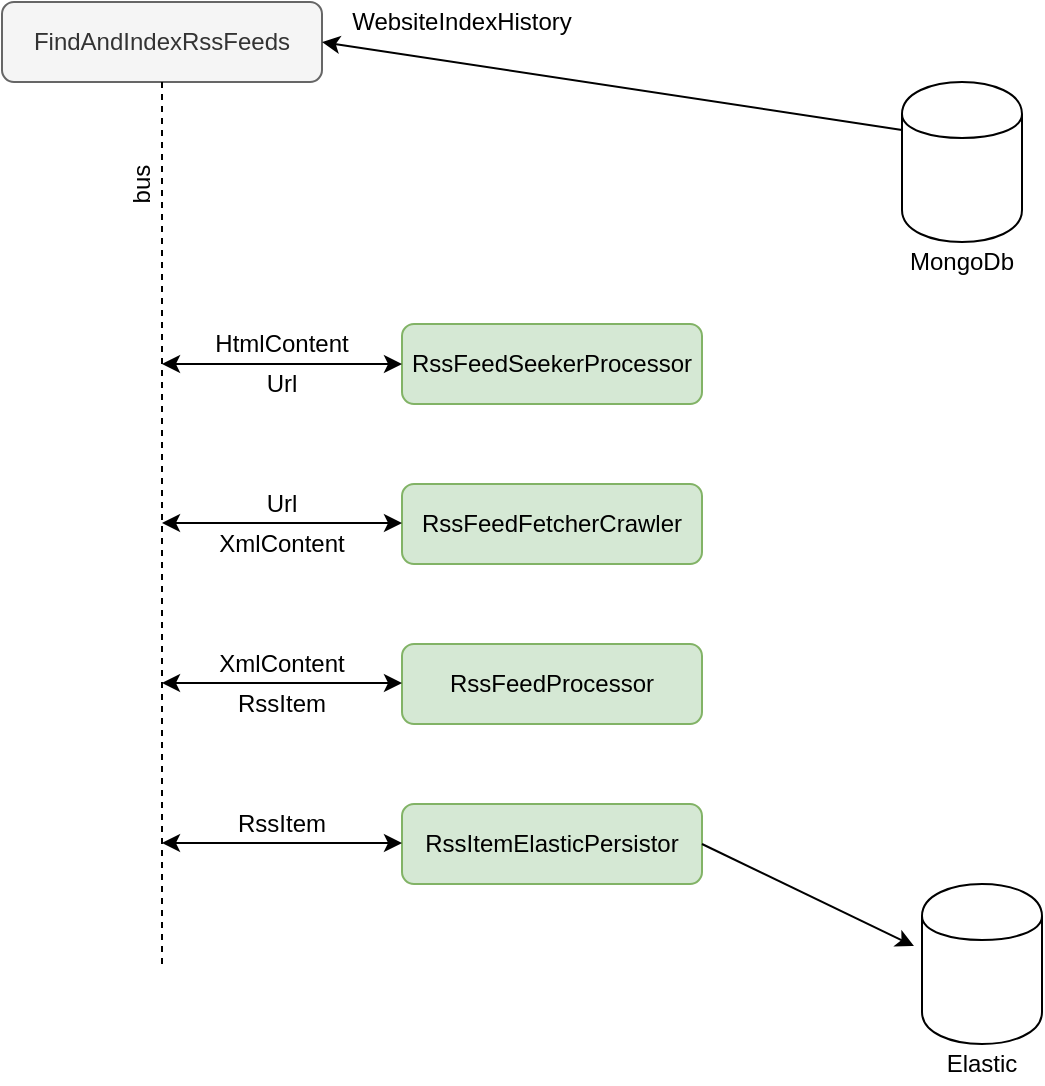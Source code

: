 <mxfile version="12.4.9" type="device"><diagram id="C5RBs43oDa-KdzZeNtuy" name="Page-1"><mxGraphModel dx="1422" dy="839" grid="1" gridSize="10" guides="1" tooltips="1" connect="1" arrows="1" fold="1" page="1" pageScale="1" pageWidth="827" pageHeight="1169" math="0" shadow="0"><root><mxCell id="WIyWlLk6GJQsqaUBKTNV-0"/><mxCell id="WIyWlLk6GJQsqaUBKTNV-1" parent="WIyWlLk6GJQsqaUBKTNV-0"/><mxCell id="WIyWlLk6GJQsqaUBKTNV-3" value="FindAndIndexRssFeeds" style="rounded=1;whiteSpace=wrap;html=1;fontSize=12;glass=0;strokeWidth=1;shadow=0;fillColor=#f5f5f5;strokeColor=#666666;fontColor=#333333;" parent="WIyWlLk6GJQsqaUBKTNV-1" vertex="1"><mxGeometry x="120" y="79" width="160" height="40" as="geometry"/></mxCell><mxCell id="WIyWlLk6GJQsqaUBKTNV-12" value="RssItemElasticPersistor" style="rounded=1;whiteSpace=wrap;html=1;fontSize=12;glass=0;strokeWidth=1;shadow=0;fillColor=#d5e8d4;strokeColor=#82b366;" parent="WIyWlLk6GJQsqaUBKTNV-1" vertex="1"><mxGeometry x="320" y="480" width="150" height="40" as="geometry"/></mxCell><mxCell id="lHUkVerEYKETo7nYPlY8-0" value="RssFeedProcessor" style="rounded=1;whiteSpace=wrap;html=1;fontSize=12;glass=0;strokeWidth=1;shadow=0;fillColor=#d5e8d4;strokeColor=#82b366;" vertex="1" parent="WIyWlLk6GJQsqaUBKTNV-1"><mxGeometry x="320" y="400" width="150" height="40" as="geometry"/></mxCell><mxCell id="lHUkVerEYKETo7nYPlY8-1" value="RssFeedSeekerProcessor" style="rounded=1;whiteSpace=wrap;html=1;fontSize=12;glass=0;strokeWidth=1;shadow=0;fillColor=#d5e8d4;strokeColor=#82b366;" vertex="1" parent="WIyWlLk6GJQsqaUBKTNV-1"><mxGeometry x="320" y="240" width="150" height="40" as="geometry"/></mxCell><mxCell id="lHUkVerEYKETo7nYPlY8-2" value="" style="shape=cylinder;whiteSpace=wrap;html=1;boundedLbl=1;backgroundOutline=1;" vertex="1" parent="WIyWlLk6GJQsqaUBKTNV-1"><mxGeometry x="570" y="119" width="60" height="80" as="geometry"/></mxCell><mxCell id="lHUkVerEYKETo7nYPlY8-3" value="" style="endArrow=none;dashed=1;html=1;" edge="1" parent="WIyWlLk6GJQsqaUBKTNV-1" target="WIyWlLk6GJQsqaUBKTNV-3"><mxGeometry width="50" height="50" relative="1" as="geometry"><mxPoint x="200" y="560" as="sourcePoint"/><mxPoint x="120" y="160" as="targetPoint"/></mxGeometry></mxCell><mxCell id="lHUkVerEYKETo7nYPlY8-5" value="" style="endArrow=classic;html=1;exitX=0;exitY=0.3;exitDx=0;exitDy=0;entryX=1;entryY=0.5;entryDx=0;entryDy=0;" edge="1" parent="WIyWlLk6GJQsqaUBKTNV-1" source="lHUkVerEYKETo7nYPlY8-2" target="WIyWlLk6GJQsqaUBKTNV-3"><mxGeometry width="50" height="50" relative="1" as="geometry"><mxPoint x="120" y="670" as="sourcePoint"/><mxPoint x="170" y="620" as="targetPoint"/></mxGeometry></mxCell><mxCell id="lHUkVerEYKETo7nYPlY8-6" value="WebsiteIndexHistory" style="text;html=1;strokeColor=none;fillColor=none;align=center;verticalAlign=middle;whiteSpace=wrap;rounded=0;" vertex="1" parent="WIyWlLk6GJQsqaUBKTNV-1"><mxGeometry x="330" y="79" width="40" height="20" as="geometry"/></mxCell><mxCell id="lHUkVerEYKETo7nYPlY8-7" value="bus" style="text;html=1;strokeColor=none;fillColor=none;align=center;verticalAlign=middle;whiteSpace=wrap;rounded=0;rotation=-90;" vertex="1" parent="WIyWlLk6GJQsqaUBKTNV-1"><mxGeometry x="170" y="160" width="40" height="20" as="geometry"/></mxCell><mxCell id="lHUkVerEYKETo7nYPlY8-10" value="" style="endArrow=classic;startArrow=classic;html=1;entryX=0;entryY=0.5;entryDx=0;entryDy=0;" edge="1" parent="WIyWlLk6GJQsqaUBKTNV-1" target="lHUkVerEYKETo7nYPlY8-1"><mxGeometry width="50" height="50" relative="1" as="geometry"><mxPoint x="200" y="260" as="sourcePoint"/><mxPoint x="170" y="580" as="targetPoint"/></mxGeometry></mxCell><mxCell id="lHUkVerEYKETo7nYPlY8-11" value="" style="endArrow=classic;startArrow=classic;html=1;entryX=0;entryY=0.5;entryDx=0;entryDy=0;" edge="1" parent="WIyWlLk6GJQsqaUBKTNV-1"><mxGeometry width="50" height="50" relative="1" as="geometry"><mxPoint x="200" y="419.5" as="sourcePoint"/><mxPoint x="320" y="419.5" as="targetPoint"/></mxGeometry></mxCell><mxCell id="lHUkVerEYKETo7nYPlY8-12" value="" style="endArrow=classic;startArrow=classic;html=1;entryX=0;entryY=0.5;entryDx=0;entryDy=0;" edge="1" parent="WIyWlLk6GJQsqaUBKTNV-1"><mxGeometry width="50" height="50" relative="1" as="geometry"><mxPoint x="200" y="499.5" as="sourcePoint"/><mxPoint x="320" y="499.5" as="targetPoint"/></mxGeometry></mxCell><mxCell id="lHUkVerEYKETo7nYPlY8-13" value="HtmlContent" style="text;html=1;strokeColor=none;fillColor=none;align=center;verticalAlign=middle;whiteSpace=wrap;rounded=0;" vertex="1" parent="WIyWlLk6GJQsqaUBKTNV-1"><mxGeometry x="240" y="240" width="40" height="20" as="geometry"/></mxCell><mxCell id="lHUkVerEYKETo7nYPlY8-15" value="Url" style="text;html=1;strokeColor=none;fillColor=none;align=center;verticalAlign=middle;whiteSpace=wrap;rounded=0;" vertex="1" parent="WIyWlLk6GJQsqaUBKTNV-1"><mxGeometry x="240" y="260" width="40" height="20" as="geometry"/></mxCell><mxCell id="lHUkVerEYKETo7nYPlY8-16" value="RssFeedFetcherCrawler" style="rounded=1;whiteSpace=wrap;html=1;fontSize=12;glass=0;strokeWidth=1;shadow=0;fillColor=#d5e8d4;strokeColor=#82b366;" vertex="1" parent="WIyWlLk6GJQsqaUBKTNV-1"><mxGeometry x="320" y="320" width="150" height="40" as="geometry"/></mxCell><mxCell id="lHUkVerEYKETo7nYPlY8-17" value="" style="endArrow=classic;startArrow=classic;html=1;entryX=0;entryY=0.5;entryDx=0;entryDy=0;" edge="1" parent="WIyWlLk6GJQsqaUBKTNV-1"><mxGeometry width="50" height="50" relative="1" as="geometry"><mxPoint x="200" y="339.5" as="sourcePoint"/><mxPoint x="320" y="339.5" as="targetPoint"/></mxGeometry></mxCell><mxCell id="lHUkVerEYKETo7nYPlY8-18" value="Url" style="text;html=1;strokeColor=none;fillColor=none;align=center;verticalAlign=middle;whiteSpace=wrap;rounded=0;" vertex="1" parent="WIyWlLk6GJQsqaUBKTNV-1"><mxGeometry x="240" y="320" width="40" height="20" as="geometry"/></mxCell><mxCell id="lHUkVerEYKETo7nYPlY8-19" value="XmlContent" style="text;html=1;strokeColor=none;fillColor=none;align=center;verticalAlign=middle;whiteSpace=wrap;rounded=0;" vertex="1" parent="WIyWlLk6GJQsqaUBKTNV-1"><mxGeometry x="240" y="340" width="40" height="20" as="geometry"/></mxCell><mxCell id="lHUkVerEYKETo7nYPlY8-20" value="XmlContent" style="text;html=1;strokeColor=none;fillColor=none;align=center;verticalAlign=middle;whiteSpace=wrap;rounded=0;" vertex="1" parent="WIyWlLk6GJQsqaUBKTNV-1"><mxGeometry x="240" y="400" width="40" height="20" as="geometry"/></mxCell><mxCell id="lHUkVerEYKETo7nYPlY8-21" value="RssItem" style="text;html=1;strokeColor=none;fillColor=none;align=center;verticalAlign=middle;whiteSpace=wrap;rounded=0;" vertex="1" parent="WIyWlLk6GJQsqaUBKTNV-1"><mxGeometry x="240" y="420" width="40" height="20" as="geometry"/></mxCell><mxCell id="lHUkVerEYKETo7nYPlY8-22" value="RssItem" style="text;html=1;strokeColor=none;fillColor=none;align=center;verticalAlign=middle;whiteSpace=wrap;rounded=0;" vertex="1" parent="WIyWlLk6GJQsqaUBKTNV-1"><mxGeometry x="240" y="480" width="40" height="20" as="geometry"/></mxCell><mxCell id="lHUkVerEYKETo7nYPlY8-23" value="MongoDb" style="text;html=1;strokeColor=none;fillColor=none;align=center;verticalAlign=middle;whiteSpace=wrap;rounded=0;" vertex="1" parent="WIyWlLk6GJQsqaUBKTNV-1"><mxGeometry x="580" y="199" width="40" height="20" as="geometry"/></mxCell><mxCell id="lHUkVerEYKETo7nYPlY8-24" value="" style="shape=cylinder;whiteSpace=wrap;html=1;boundedLbl=1;backgroundOutline=1;" vertex="1" parent="WIyWlLk6GJQsqaUBKTNV-1"><mxGeometry x="580" y="520" width="60" height="80" as="geometry"/></mxCell><mxCell id="lHUkVerEYKETo7nYPlY8-25" value="Elastic" style="text;html=1;strokeColor=none;fillColor=none;align=center;verticalAlign=middle;whiteSpace=wrap;rounded=0;" vertex="1" parent="WIyWlLk6GJQsqaUBKTNV-1"><mxGeometry x="590" y="600" width="40" height="20" as="geometry"/></mxCell><mxCell id="lHUkVerEYKETo7nYPlY8-26" value="" style="endArrow=classic;html=1;entryX=-0.067;entryY=0.388;entryDx=0;entryDy=0;entryPerimeter=0;exitX=1;exitY=0.5;exitDx=0;exitDy=0;" edge="1" parent="WIyWlLk6GJQsqaUBKTNV-1" source="WIyWlLk6GJQsqaUBKTNV-12" target="lHUkVerEYKETo7nYPlY8-24"><mxGeometry width="50" height="50" relative="1" as="geometry"><mxPoint x="120" y="690" as="sourcePoint"/><mxPoint x="170" y="640" as="targetPoint"/></mxGeometry></mxCell></root></mxGraphModel></diagram></mxfile>